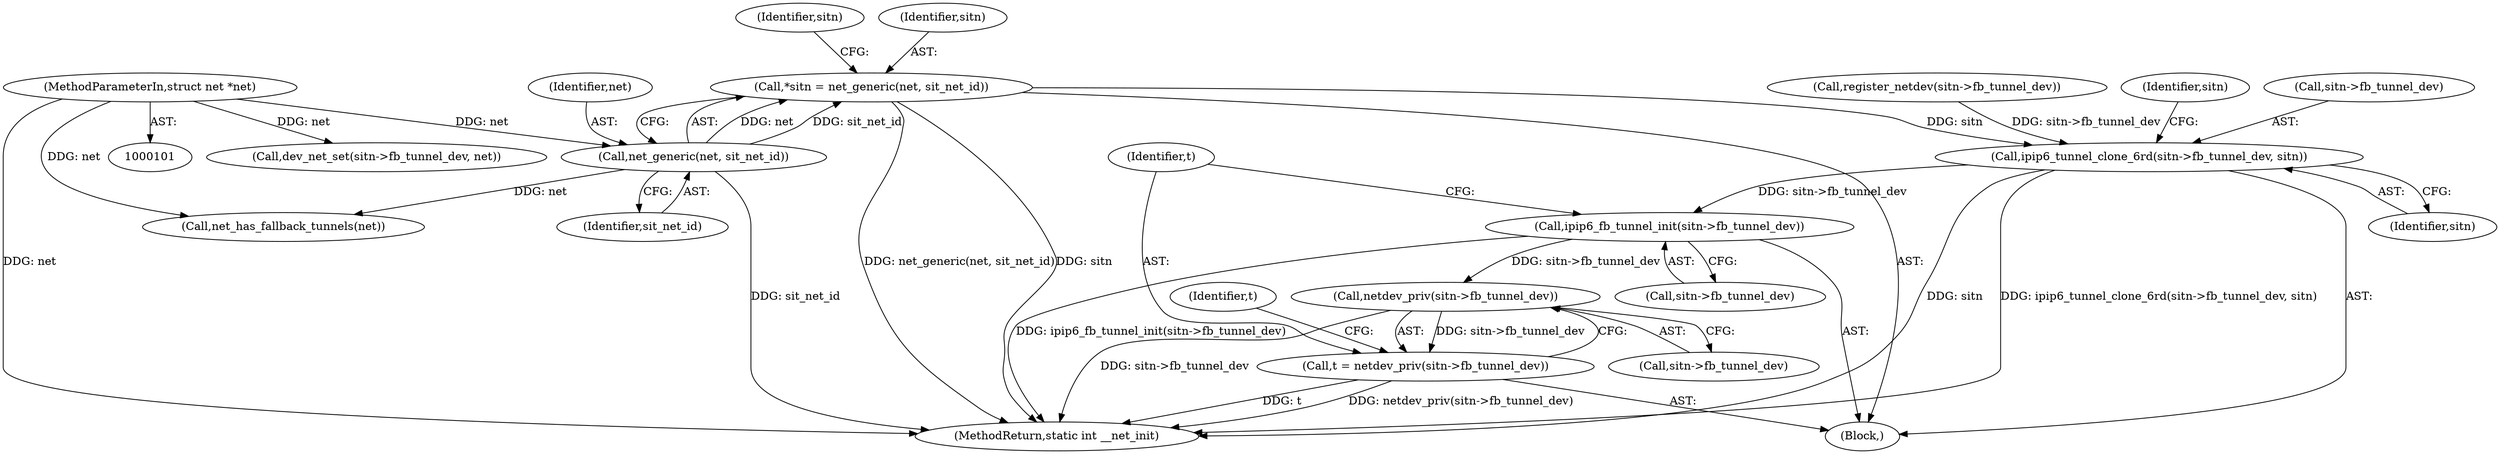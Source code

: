 digraph "0_linux_07f12b26e21ab359261bf75cfcb424fdc7daeb6d@pointer" {
"1000105" [label="(Call,*sitn = net_generic(net, sit_net_id))"];
"1000107" [label="(Call,net_generic(net, sit_net_id))"];
"1000102" [label="(MethodParameterIn,struct net *net)"];
"1000204" [label="(Call,ipip6_tunnel_clone_6rd(sitn->fb_tunnel_dev, sitn))"];
"1000209" [label="(Call,ipip6_fb_tunnel_init(sitn->fb_tunnel_dev))"];
"1000215" [label="(Call,netdev_priv(sitn->fb_tunnel_dev))"];
"1000213" [label="(Call,t = netdev_priv(sitn->fb_tunnel_dev))"];
"1000204" [label="(Call,ipip6_tunnel_clone_6rd(sitn->fb_tunnel_dev, sitn))"];
"1000209" [label="(Call,ipip6_fb_tunnel_init(sitn->fb_tunnel_dev))"];
"1000115" [label="(Identifier,sitn)"];
"1000213" [label="(Call,t = netdev_priv(sitn->fb_tunnel_dev))"];
"1000108" [label="(Identifier,net)"];
"1000211" [label="(Identifier,sitn)"];
"1000208" [label="(Identifier,sitn)"];
"1000205" [label="(Call,sitn->fb_tunnel_dev)"];
"1000215" [label="(Call,netdev_priv(sitn->fb_tunnel_dev))"];
"1000214" [label="(Identifier,t)"];
"1000216" [label="(Call,sitn->fb_tunnel_dev)"];
"1000150" [label="(Call,net_has_fallback_tunnels(net))"];
"1000244" [label="(MethodReturn,static int __net_init)"];
"1000197" [label="(Call,register_netdev(sitn->fb_tunnel_dev))"];
"1000107" [label="(Call,net_generic(net, sit_net_id))"];
"1000105" [label="(Call,*sitn = net_generic(net, sit_net_id))"];
"1000109" [label="(Identifier,sit_net_id)"];
"1000106" [label="(Identifier,sitn)"];
"1000102" [label="(MethodParameterIn,struct net *net)"];
"1000175" [label="(Call,dev_net_set(sitn->fb_tunnel_dev, net))"];
"1000210" [label="(Call,sitn->fb_tunnel_dev)"];
"1000103" [label="(Block,)"];
"1000222" [label="(Identifier,t)"];
"1000105" -> "1000103"  [label="AST: "];
"1000105" -> "1000107"  [label="CFG: "];
"1000106" -> "1000105"  [label="AST: "];
"1000107" -> "1000105"  [label="AST: "];
"1000115" -> "1000105"  [label="CFG: "];
"1000105" -> "1000244"  [label="DDG: net_generic(net, sit_net_id)"];
"1000105" -> "1000244"  [label="DDG: sitn"];
"1000107" -> "1000105"  [label="DDG: net"];
"1000107" -> "1000105"  [label="DDG: sit_net_id"];
"1000105" -> "1000204"  [label="DDG: sitn"];
"1000107" -> "1000109"  [label="CFG: "];
"1000108" -> "1000107"  [label="AST: "];
"1000109" -> "1000107"  [label="AST: "];
"1000107" -> "1000244"  [label="DDG: sit_net_id"];
"1000102" -> "1000107"  [label="DDG: net"];
"1000107" -> "1000150"  [label="DDG: net"];
"1000102" -> "1000101"  [label="AST: "];
"1000102" -> "1000244"  [label="DDG: net"];
"1000102" -> "1000150"  [label="DDG: net"];
"1000102" -> "1000175"  [label="DDG: net"];
"1000204" -> "1000103"  [label="AST: "];
"1000204" -> "1000208"  [label="CFG: "];
"1000205" -> "1000204"  [label="AST: "];
"1000208" -> "1000204"  [label="AST: "];
"1000211" -> "1000204"  [label="CFG: "];
"1000204" -> "1000244"  [label="DDG: sitn"];
"1000204" -> "1000244"  [label="DDG: ipip6_tunnel_clone_6rd(sitn->fb_tunnel_dev, sitn)"];
"1000197" -> "1000204"  [label="DDG: sitn->fb_tunnel_dev"];
"1000204" -> "1000209"  [label="DDG: sitn->fb_tunnel_dev"];
"1000209" -> "1000103"  [label="AST: "];
"1000209" -> "1000210"  [label="CFG: "];
"1000210" -> "1000209"  [label="AST: "];
"1000214" -> "1000209"  [label="CFG: "];
"1000209" -> "1000244"  [label="DDG: ipip6_fb_tunnel_init(sitn->fb_tunnel_dev)"];
"1000209" -> "1000215"  [label="DDG: sitn->fb_tunnel_dev"];
"1000215" -> "1000213"  [label="AST: "];
"1000215" -> "1000216"  [label="CFG: "];
"1000216" -> "1000215"  [label="AST: "];
"1000213" -> "1000215"  [label="CFG: "];
"1000215" -> "1000244"  [label="DDG: sitn->fb_tunnel_dev"];
"1000215" -> "1000213"  [label="DDG: sitn->fb_tunnel_dev"];
"1000213" -> "1000103"  [label="AST: "];
"1000214" -> "1000213"  [label="AST: "];
"1000222" -> "1000213"  [label="CFG: "];
"1000213" -> "1000244"  [label="DDG: t"];
"1000213" -> "1000244"  [label="DDG: netdev_priv(sitn->fb_tunnel_dev)"];
}
